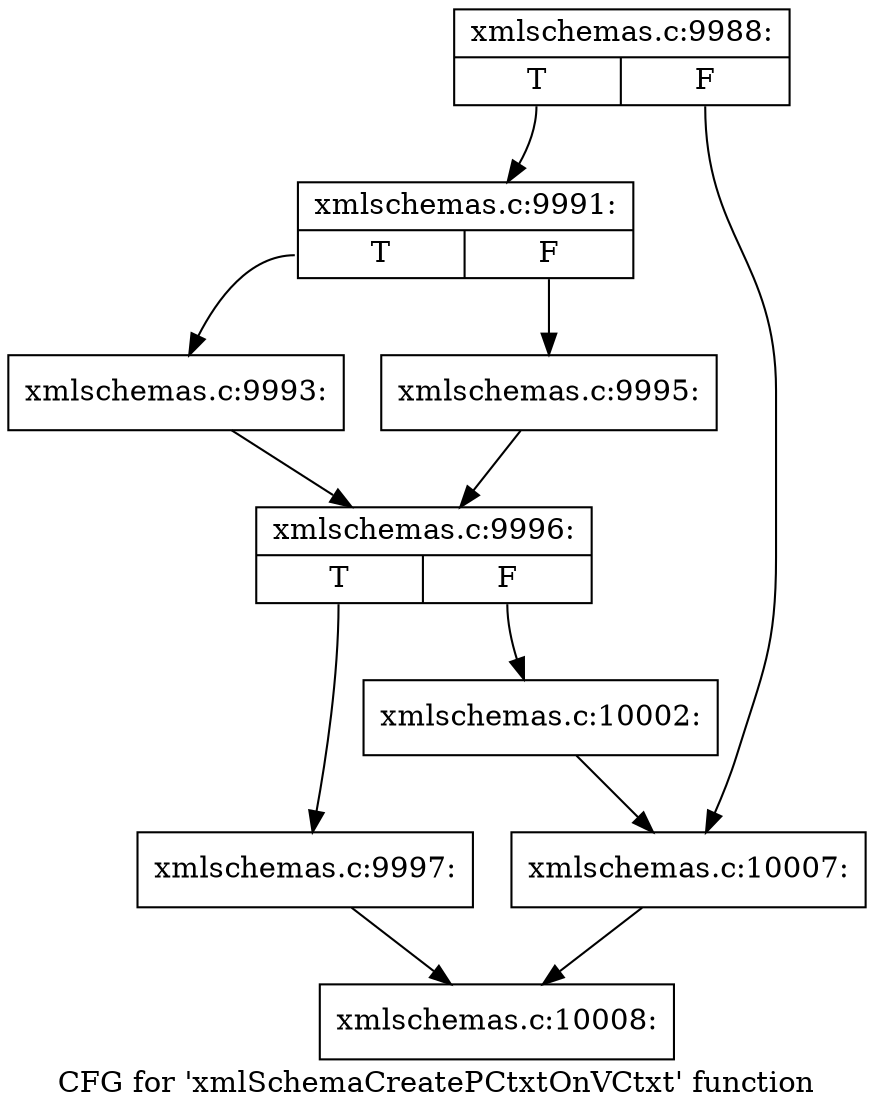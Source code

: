 digraph "CFG for 'xmlSchemaCreatePCtxtOnVCtxt' function" {
	label="CFG for 'xmlSchemaCreatePCtxtOnVCtxt' function";

	Node0x56f03a0 [shape=record,label="{xmlschemas.c:9988:|{<s0>T|<s1>F}}"];
	Node0x56f03a0:s0 -> Node0x56f2600;
	Node0x56f03a0:s1 -> Node0x56f03f0;
	Node0x56f2600 [shape=record,label="{xmlschemas.c:9991:|{<s0>T|<s1>F}}"];
	Node0x56f2600:s0 -> Node0x56f5d30;
	Node0x56f2600:s1 -> Node0x56f5dd0;
	Node0x56f5d30 [shape=record,label="{xmlschemas.c:9993:}"];
	Node0x56f5d30 -> Node0x56f5d80;
	Node0x56f5dd0 [shape=record,label="{xmlschemas.c:9995:}"];
	Node0x56f5dd0 -> Node0x56f5d80;
	Node0x56f5d80 [shape=record,label="{xmlschemas.c:9996:|{<s0>T|<s1>F}}"];
	Node0x56f5d80:s0 -> Node0x56f6af0;
	Node0x56f5d80:s1 -> Node0x56f6b40;
	Node0x56f6af0 [shape=record,label="{xmlschemas.c:9997:}"];
	Node0x56f6af0 -> Node0x56f0800;
	Node0x56f6b40 [shape=record,label="{xmlschemas.c:10002:}"];
	Node0x56f6b40 -> Node0x56f03f0;
	Node0x56f03f0 [shape=record,label="{xmlschemas.c:10007:}"];
	Node0x56f03f0 -> Node0x56f0800;
	Node0x56f0800 [shape=record,label="{xmlschemas.c:10008:}"];
}

